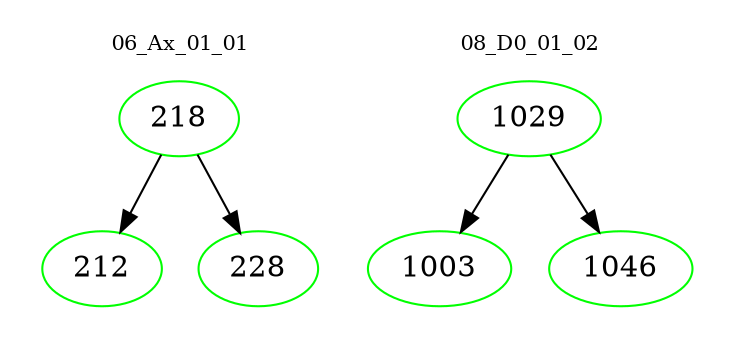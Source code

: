 digraph{
subgraph cluster_0 {
color = white
label = "06_Ax_01_01";
fontsize=10;
T0_218 [label="218", color="green"]
T0_218 -> T0_212 [color="black"]
T0_212 [label="212", color="green"]
T0_218 -> T0_228 [color="black"]
T0_228 [label="228", color="green"]
}
subgraph cluster_1 {
color = white
label = "08_D0_01_02";
fontsize=10;
T1_1029 [label="1029", color="green"]
T1_1029 -> T1_1003 [color="black"]
T1_1003 [label="1003", color="green"]
T1_1029 -> T1_1046 [color="black"]
T1_1046 [label="1046", color="green"]
}
}
